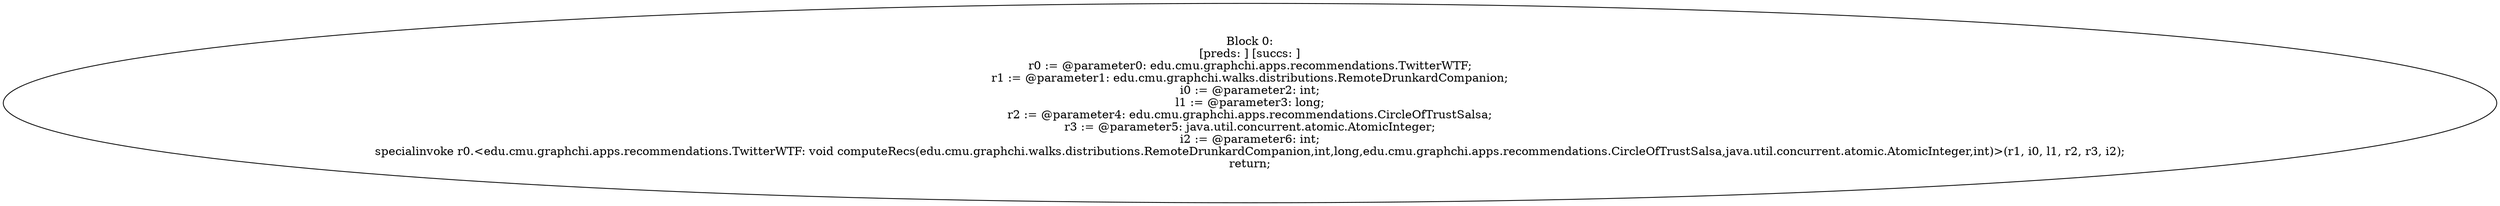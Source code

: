 digraph "unitGraph" {
    "Block 0:
[preds: ] [succs: ]
r0 := @parameter0: edu.cmu.graphchi.apps.recommendations.TwitterWTF;
r1 := @parameter1: edu.cmu.graphchi.walks.distributions.RemoteDrunkardCompanion;
i0 := @parameter2: int;
l1 := @parameter3: long;
r2 := @parameter4: edu.cmu.graphchi.apps.recommendations.CircleOfTrustSalsa;
r3 := @parameter5: java.util.concurrent.atomic.AtomicInteger;
i2 := @parameter6: int;
specialinvoke r0.<edu.cmu.graphchi.apps.recommendations.TwitterWTF: void computeRecs(edu.cmu.graphchi.walks.distributions.RemoteDrunkardCompanion,int,long,edu.cmu.graphchi.apps.recommendations.CircleOfTrustSalsa,java.util.concurrent.atomic.AtomicInteger,int)>(r1, i0, l1, r2, r3, i2);
return;
"
}
